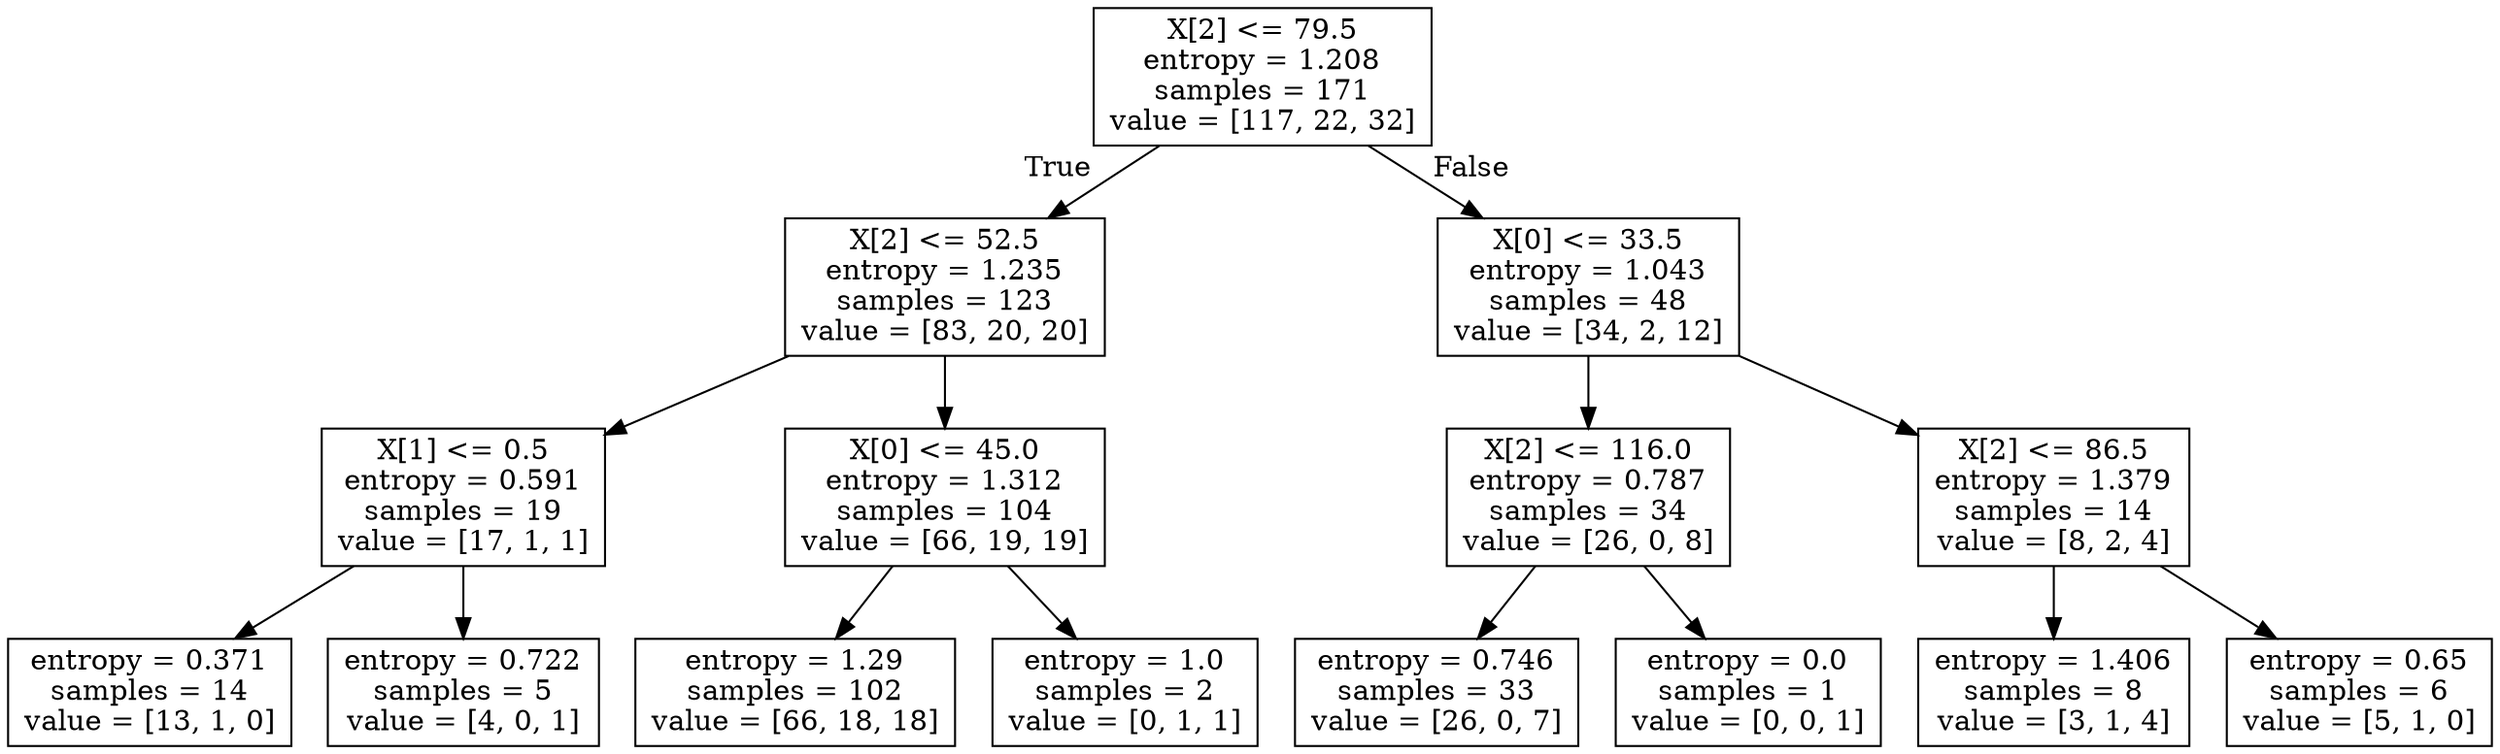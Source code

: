 digraph Tree {
node [shape=box] ;
0 [label="X[2] <= 79.5\nentropy = 1.208\nsamples = 171\nvalue = [117, 22, 32]"] ;
1 [label="X[2] <= 52.5\nentropy = 1.235\nsamples = 123\nvalue = [83, 20, 20]"] ;
0 -> 1 [labeldistance=2.5, labelangle=45, headlabel="True"] ;
2 [label="X[1] <= 0.5\nentropy = 0.591\nsamples = 19\nvalue = [17, 1, 1]"] ;
1 -> 2 ;
3 [label="entropy = 0.371\nsamples = 14\nvalue = [13, 1, 0]"] ;
2 -> 3 ;
4 [label="entropy = 0.722\nsamples = 5\nvalue = [4, 0, 1]"] ;
2 -> 4 ;
5 [label="X[0] <= 45.0\nentropy = 1.312\nsamples = 104\nvalue = [66, 19, 19]"] ;
1 -> 5 ;
6 [label="entropy = 1.29\nsamples = 102\nvalue = [66, 18, 18]"] ;
5 -> 6 ;
7 [label="entropy = 1.0\nsamples = 2\nvalue = [0, 1, 1]"] ;
5 -> 7 ;
8 [label="X[0] <= 33.5\nentropy = 1.043\nsamples = 48\nvalue = [34, 2, 12]"] ;
0 -> 8 [labeldistance=2.5, labelangle=-45, headlabel="False"] ;
9 [label="X[2] <= 116.0\nentropy = 0.787\nsamples = 34\nvalue = [26, 0, 8]"] ;
8 -> 9 ;
10 [label="entropy = 0.746\nsamples = 33\nvalue = [26, 0, 7]"] ;
9 -> 10 ;
11 [label="entropy = 0.0\nsamples = 1\nvalue = [0, 0, 1]"] ;
9 -> 11 ;
12 [label="X[2] <= 86.5\nentropy = 1.379\nsamples = 14\nvalue = [8, 2, 4]"] ;
8 -> 12 ;
13 [label="entropy = 1.406\nsamples = 8\nvalue = [3, 1, 4]"] ;
12 -> 13 ;
14 [label="entropy = 0.65\nsamples = 6\nvalue = [5, 1, 0]"] ;
12 -> 14 ;
}